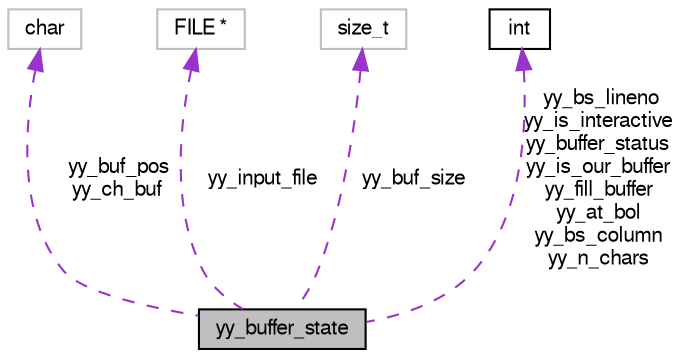 digraph "yy_buffer_state"
{
  bgcolor="transparent";
  edge [fontname="FreeSans",fontsize="10",labelfontname="FreeSans",labelfontsize="10"];
  node [fontname="FreeSans",fontsize="10",shape=record];
  Node1 [label="yy_buffer_state",height=0.2,width=0.4,color="black", fillcolor="grey75", style="filled", fontcolor="black"];
  Node2 -> Node1 [dir="back",color="darkorchid3",fontsize="10",style="dashed",label=" yy_buf_pos\nyy_ch_buf" ,fontname="FreeSans"];
  Node2 [label="char",height=0.2,width=0.4,color="grey75"];
  Node3 -> Node1 [dir="back",color="darkorchid3",fontsize="10",style="dashed",label=" yy_input_file" ,fontname="FreeSans"];
  Node3 [label="FILE *",height=0.2,width=0.4,color="grey75"];
  Node4 -> Node1 [dir="back",color="darkorchid3",fontsize="10",style="dashed",label=" yy_buf_size" ,fontname="FreeSans"];
  Node4 [label="size_t",height=0.2,width=0.4,color="grey75"];
  Node5 -> Node1 [dir="back",color="darkorchid3",fontsize="10",style="dashed",label=" yy_bs_lineno\nyy_is_interactive\nyy_buffer_status\nyy_is_our_buffer\nyy_fill_buffer\nyy_at_bol\nyy_bs_column\nyy_n_chars" ,fontname="FreeSans"];
  Node5 [label="int",height=0.2,width=0.4,color="black",URL="$classint.html"];
}
